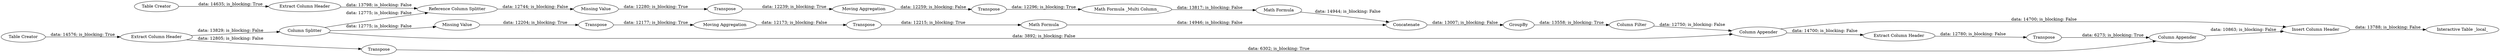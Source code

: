 digraph {
	"137017298027080830_40" [label="Column Appender"]
	"137017298027080830_26" [label="Moving Aggregation"]
	"137017298027080830_23" [label="Moving Aggregation"]
	"137017298027080830_19" [label=Transpose]
	"137017298027080830_24" [label=Transpose]
	"137017298027080830_1" [label="Table Creator"]
	"137017298027080830_39" [label=Transpose]
	"137017298027080830_2" [label="Table Creator"]
	"137017298027080830_31" [label=GroupBy]
	"137017298027080830_5" [label="Extract Column Header"]
	"137017298027080830_42" [label="Reference Column Splitter"]
	"137017298027080830_28" [label=Concatenate]
	"137017298027080830_35" [label="Math Formula"]
	"137017298027080830_25" [label=Transpose]
	"137017298027080830_4" [label="Extract Column Header"]
	"137017298027080830_44" [label="Column Appender"]
	"137017298027080830_36" [label="Insert Column Header"]
	"137017298027080830_8" [label="Missing Value"]
	"137017298027080830_41" [label="Column Splitter"]
	"137017298027080830_37" [label=Transpose]
	"137017298027080830_18" [label="Missing Value"]
	"137017298027080830_20" [label=Transpose]
	"137017298027080830_43" [label="Column Filter"]
	"137017298027080830_38" [label="Extract Column Header"]
	"137017298027080830_45" [label="Interactive Table _local_"]
	"137017298027080830_33" [label="Math Formula"]
	"137017298027080830_27" [label="Math Formula _Multi Column_"]
	"137017298027080830_28" -> "137017298027080830_31" [label="data: 13007; is_blocking: False"]
	"137017298027080830_1" -> "137017298027080830_4" [label="data: 14576; is_blocking: True"]
	"137017298027080830_39" -> "137017298027080830_40" [label="data: 6273; is_blocking: True"]
	"137017298027080830_19" -> "137017298027080830_26" [label="data: 12239; is_blocking: True"]
	"137017298027080830_20" -> "137017298027080830_23" [label="data: 12177; is_blocking: True"]
	"137017298027080830_25" -> "137017298027080830_27" [label="data: 12296; is_blocking: True"]
	"137017298027080830_23" -> "137017298027080830_24" [label="data: 12173; is_blocking: False"]
	"137017298027080830_38" -> "137017298027080830_39" [label="data: 12780; is_blocking: False"]
	"137017298027080830_36" -> "137017298027080830_45" [label="data: 13788; is_blocking: False"]
	"137017298027080830_44" -> "137017298027080830_36" [label="data: 14700; is_blocking: False"]
	"137017298027080830_41" -> "137017298027080830_44" [label="data: 3892; is_blocking: False"]
	"137017298027080830_27" -> "137017298027080830_35" [label="data: 13817; is_blocking: False"]
	"137017298027080830_37" -> "137017298027080830_40" [label="data: 6302; is_blocking: True"]
	"137017298027080830_4" -> "137017298027080830_37" [label="data: 12805; is_blocking: False"]
	"137017298027080830_24" -> "137017298027080830_33" [label="data: 12215; is_blocking: True"]
	"137017298027080830_35" -> "137017298027080830_28" [label="data: 14944; is_blocking: False"]
	"137017298027080830_26" -> "137017298027080830_25" [label="data: 12259; is_blocking: False"]
	"137017298027080830_43" -> "137017298027080830_44" [label="data: 12750; is_blocking: False"]
	"137017298027080830_18" -> "137017298027080830_19" [label="data: 12280; is_blocking: True"]
	"137017298027080830_8" -> "137017298027080830_20" [label="data: 12204; is_blocking: True"]
	"137017298027080830_33" -> "137017298027080830_28" [label="data: 14946; is_blocking: False"]
	"137017298027080830_40" -> "137017298027080830_36" [label="data: 10863; is_blocking: False"]
	"137017298027080830_41" -> "137017298027080830_8" [label="data: 12775; is_blocking: False"]
	"137017298027080830_31" -> "137017298027080830_43" [label="data: 13558; is_blocking: True"]
	"137017298027080830_2" -> "137017298027080830_5" [label="data: 14635; is_blocking: True"]
	"137017298027080830_4" -> "137017298027080830_41" [label="data: 13829; is_blocking: False"]
	"137017298027080830_42" -> "137017298027080830_18" [label="data: 12744; is_blocking: False"]
	"137017298027080830_44" -> "137017298027080830_38" [label="data: 14700; is_blocking: False"]
	"137017298027080830_41" -> "137017298027080830_42" [label="data: 12775; is_blocking: False"]
	"137017298027080830_5" -> "137017298027080830_42" [label="data: 13798; is_blocking: False"]
	rankdir=LR
}
